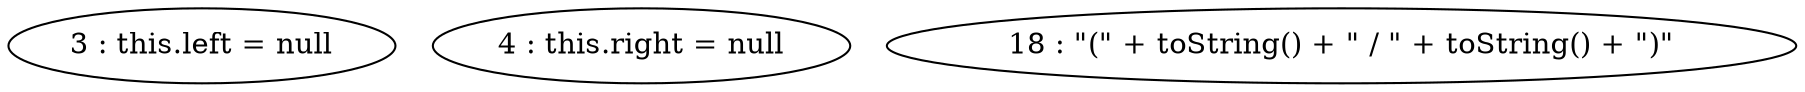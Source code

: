 digraph G {
"3 : this.left = null"
"4 : this.right = null"
"18 : \"(\" + toString() + \" / \" + toString() + \")\""
}